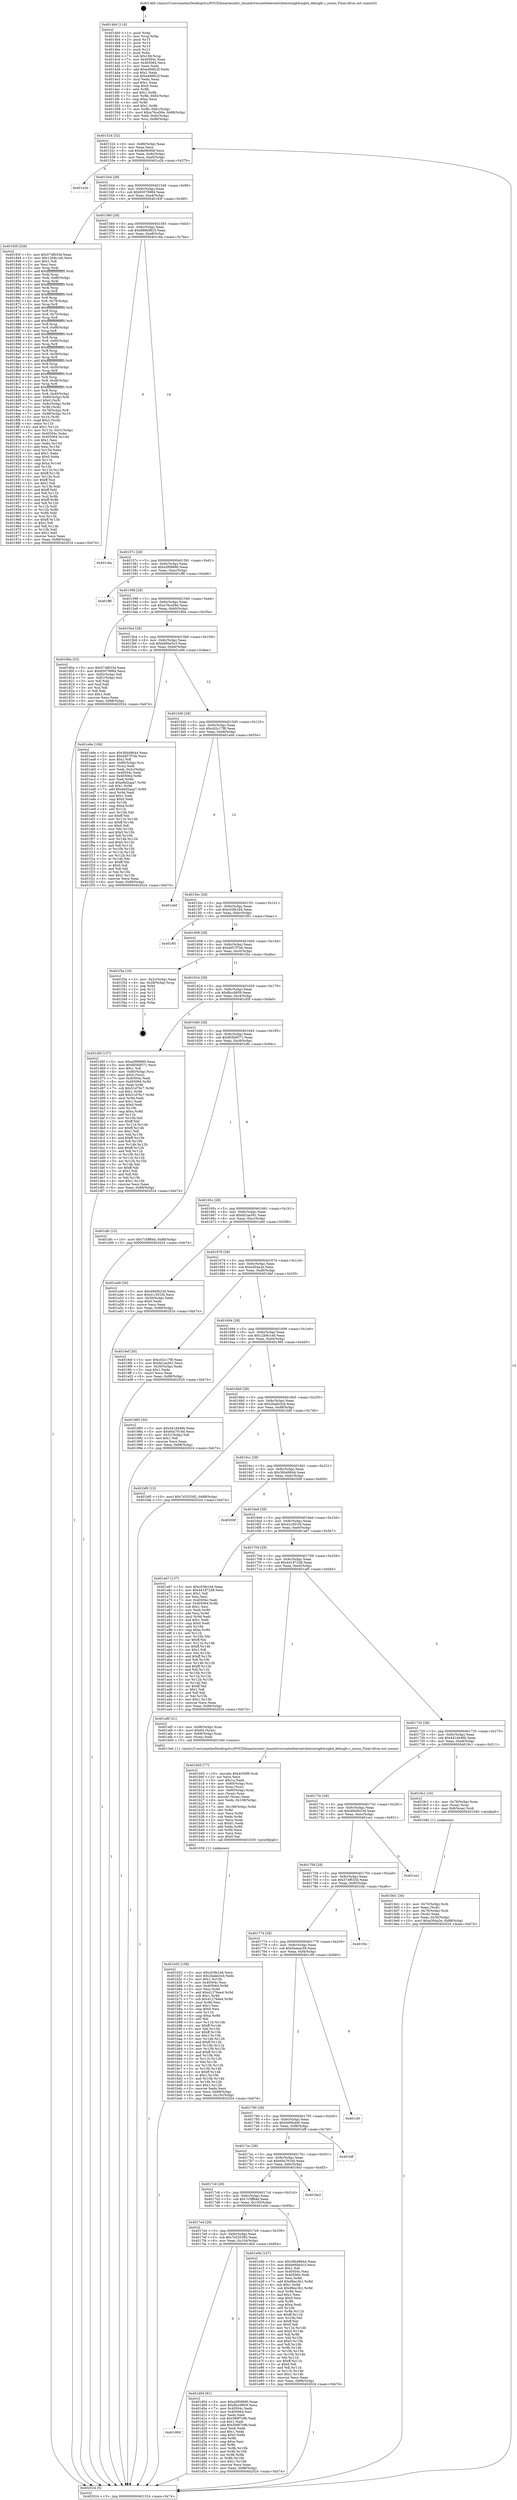 digraph "0x4014b0" {
  label = "0x4014b0 (/mnt/c/Users/mathe/Desktop/tcc/POCII/binaries/extr_linuxdriversnetethernetchelsiocxgb4cxgb4_debugfs.c_yesno_Final-ollvm.out::main(0))"
  labelloc = "t"
  node[shape=record]

  Entry [label="",width=0.3,height=0.3,shape=circle,fillcolor=black,style=filled]
  "0x401524" [label="{
     0x401524 [32]\l
     | [instrs]\l
     &nbsp;&nbsp;0x401524 \<+6\>: mov -0x88(%rbp),%eax\l
     &nbsp;&nbsp;0x40152a \<+2\>: mov %eax,%ecx\l
     &nbsp;&nbsp;0x40152c \<+6\>: sub $0x8e06c84f,%ecx\l
     &nbsp;&nbsp;0x401532 \<+6\>: mov %eax,-0x9c(%rbp)\l
     &nbsp;&nbsp;0x401538 \<+6\>: mov %ecx,-0xa0(%rbp)\l
     &nbsp;&nbsp;0x40153e \<+6\>: je 0000000000401a2b \<main+0x57b\>\l
  }"]
  "0x401a2b" [label="{
     0x401a2b\l
  }", style=dashed]
  "0x401544" [label="{
     0x401544 [28]\l
     | [instrs]\l
     &nbsp;&nbsp;0x401544 \<+5\>: jmp 0000000000401549 \<main+0x99\>\l
     &nbsp;&nbsp;0x401549 \<+6\>: mov -0x9c(%rbp),%eax\l
     &nbsp;&nbsp;0x40154f \<+5\>: sub $0x93079984,%eax\l
     &nbsp;&nbsp;0x401554 \<+6\>: mov %eax,-0xa4(%rbp)\l
     &nbsp;&nbsp;0x40155a \<+6\>: je 000000000040183f \<main+0x38f\>\l
  }"]
  Exit [label="",width=0.3,height=0.3,shape=circle,fillcolor=black,style=filled,peripheries=2]
  "0x40183f" [label="{
     0x40183f [326]\l
     | [instrs]\l
     &nbsp;&nbsp;0x40183f \<+5\>: mov $0x574f633d,%eax\l
     &nbsp;&nbsp;0x401844 \<+5\>: mov $0x12b9c1eb,%ecx\l
     &nbsp;&nbsp;0x401849 \<+2\>: mov $0x1,%dl\l
     &nbsp;&nbsp;0x40184b \<+2\>: xor %esi,%esi\l
     &nbsp;&nbsp;0x40184d \<+3\>: mov %rsp,%rdi\l
     &nbsp;&nbsp;0x401850 \<+4\>: add $0xfffffffffffffff0,%rdi\l
     &nbsp;&nbsp;0x401854 \<+3\>: mov %rdi,%rsp\l
     &nbsp;&nbsp;0x401857 \<+4\>: mov %rdi,-0x80(%rbp)\l
     &nbsp;&nbsp;0x40185b \<+3\>: mov %rsp,%rdi\l
     &nbsp;&nbsp;0x40185e \<+4\>: add $0xfffffffffffffff0,%rdi\l
     &nbsp;&nbsp;0x401862 \<+3\>: mov %rdi,%rsp\l
     &nbsp;&nbsp;0x401865 \<+3\>: mov %rsp,%r8\l
     &nbsp;&nbsp;0x401868 \<+4\>: add $0xfffffffffffffff0,%r8\l
     &nbsp;&nbsp;0x40186c \<+3\>: mov %r8,%rsp\l
     &nbsp;&nbsp;0x40186f \<+4\>: mov %r8,-0x78(%rbp)\l
     &nbsp;&nbsp;0x401873 \<+3\>: mov %rsp,%r8\l
     &nbsp;&nbsp;0x401876 \<+4\>: add $0xfffffffffffffff0,%r8\l
     &nbsp;&nbsp;0x40187a \<+3\>: mov %r8,%rsp\l
     &nbsp;&nbsp;0x40187d \<+4\>: mov %r8,-0x70(%rbp)\l
     &nbsp;&nbsp;0x401881 \<+3\>: mov %rsp,%r8\l
     &nbsp;&nbsp;0x401884 \<+4\>: add $0xfffffffffffffff0,%r8\l
     &nbsp;&nbsp;0x401888 \<+3\>: mov %r8,%rsp\l
     &nbsp;&nbsp;0x40188b \<+4\>: mov %r8,-0x68(%rbp)\l
     &nbsp;&nbsp;0x40188f \<+3\>: mov %rsp,%r8\l
     &nbsp;&nbsp;0x401892 \<+4\>: add $0xfffffffffffffff0,%r8\l
     &nbsp;&nbsp;0x401896 \<+3\>: mov %r8,%rsp\l
     &nbsp;&nbsp;0x401899 \<+4\>: mov %r8,-0x60(%rbp)\l
     &nbsp;&nbsp;0x40189d \<+3\>: mov %rsp,%r8\l
     &nbsp;&nbsp;0x4018a0 \<+4\>: add $0xfffffffffffffff0,%r8\l
     &nbsp;&nbsp;0x4018a4 \<+3\>: mov %r8,%rsp\l
     &nbsp;&nbsp;0x4018a7 \<+4\>: mov %r8,-0x58(%rbp)\l
     &nbsp;&nbsp;0x4018ab \<+3\>: mov %rsp,%r8\l
     &nbsp;&nbsp;0x4018ae \<+4\>: add $0xfffffffffffffff0,%r8\l
     &nbsp;&nbsp;0x4018b2 \<+3\>: mov %r8,%rsp\l
     &nbsp;&nbsp;0x4018b5 \<+4\>: mov %r8,-0x50(%rbp)\l
     &nbsp;&nbsp;0x4018b9 \<+3\>: mov %rsp,%r8\l
     &nbsp;&nbsp;0x4018bc \<+4\>: add $0xfffffffffffffff0,%r8\l
     &nbsp;&nbsp;0x4018c0 \<+3\>: mov %r8,%rsp\l
     &nbsp;&nbsp;0x4018c3 \<+4\>: mov %r8,-0x48(%rbp)\l
     &nbsp;&nbsp;0x4018c7 \<+3\>: mov %rsp,%r8\l
     &nbsp;&nbsp;0x4018ca \<+4\>: add $0xfffffffffffffff0,%r8\l
     &nbsp;&nbsp;0x4018ce \<+3\>: mov %r8,%rsp\l
     &nbsp;&nbsp;0x4018d1 \<+4\>: mov %r8,-0x40(%rbp)\l
     &nbsp;&nbsp;0x4018d5 \<+4\>: mov -0x80(%rbp),%r8\l
     &nbsp;&nbsp;0x4018d9 \<+7\>: movl $0x0,(%r8)\l
     &nbsp;&nbsp;0x4018e0 \<+7\>: mov -0x8c(%rbp),%r9d\l
     &nbsp;&nbsp;0x4018e7 \<+3\>: mov %r9d,(%rdi)\l
     &nbsp;&nbsp;0x4018ea \<+4\>: mov -0x78(%rbp),%r8\l
     &nbsp;&nbsp;0x4018ee \<+7\>: mov -0x98(%rbp),%r10\l
     &nbsp;&nbsp;0x4018f5 \<+3\>: mov %r10,(%r8)\l
     &nbsp;&nbsp;0x4018f8 \<+3\>: cmpl $0x2,(%rdi)\l
     &nbsp;&nbsp;0x4018fb \<+4\>: setne %r11b\l
     &nbsp;&nbsp;0x4018ff \<+4\>: and $0x1,%r11b\l
     &nbsp;&nbsp;0x401903 \<+4\>: mov %r11b,-0x31(%rbp)\l
     &nbsp;&nbsp;0x401907 \<+7\>: mov 0x40504c,%ebx\l
     &nbsp;&nbsp;0x40190e \<+8\>: mov 0x405064,%r14d\l
     &nbsp;&nbsp;0x401916 \<+3\>: sub $0x1,%esi\l
     &nbsp;&nbsp;0x401919 \<+3\>: mov %ebx,%r15d\l
     &nbsp;&nbsp;0x40191c \<+3\>: add %esi,%r15d\l
     &nbsp;&nbsp;0x40191f \<+4\>: imul %r15d,%ebx\l
     &nbsp;&nbsp;0x401923 \<+3\>: and $0x1,%ebx\l
     &nbsp;&nbsp;0x401926 \<+3\>: cmp $0x0,%ebx\l
     &nbsp;&nbsp;0x401929 \<+4\>: sete %r11b\l
     &nbsp;&nbsp;0x40192d \<+4\>: cmp $0xa,%r14d\l
     &nbsp;&nbsp;0x401931 \<+4\>: setl %r12b\l
     &nbsp;&nbsp;0x401935 \<+3\>: mov %r11b,%r13b\l
     &nbsp;&nbsp;0x401938 \<+4\>: xor $0xff,%r13b\l
     &nbsp;&nbsp;0x40193c \<+3\>: mov %r12b,%sil\l
     &nbsp;&nbsp;0x40193f \<+4\>: xor $0xff,%sil\l
     &nbsp;&nbsp;0x401943 \<+3\>: xor $0x1,%dl\l
     &nbsp;&nbsp;0x401946 \<+3\>: mov %r13b,%dil\l
     &nbsp;&nbsp;0x401949 \<+4\>: and $0xff,%dil\l
     &nbsp;&nbsp;0x40194d \<+3\>: and %dl,%r11b\l
     &nbsp;&nbsp;0x401950 \<+3\>: mov %sil,%r8b\l
     &nbsp;&nbsp;0x401953 \<+4\>: and $0xff,%r8b\l
     &nbsp;&nbsp;0x401957 \<+3\>: and %dl,%r12b\l
     &nbsp;&nbsp;0x40195a \<+3\>: or %r11b,%dil\l
     &nbsp;&nbsp;0x40195d \<+3\>: or %r12b,%r8b\l
     &nbsp;&nbsp;0x401960 \<+3\>: xor %r8b,%dil\l
     &nbsp;&nbsp;0x401963 \<+3\>: or %sil,%r13b\l
     &nbsp;&nbsp;0x401966 \<+4\>: xor $0xff,%r13b\l
     &nbsp;&nbsp;0x40196a \<+3\>: or $0x1,%dl\l
     &nbsp;&nbsp;0x40196d \<+3\>: and %dl,%r13b\l
     &nbsp;&nbsp;0x401970 \<+3\>: or %r13b,%dil\l
     &nbsp;&nbsp;0x401973 \<+4\>: test $0x1,%dil\l
     &nbsp;&nbsp;0x401977 \<+3\>: cmovne %ecx,%eax\l
     &nbsp;&nbsp;0x40197a \<+6\>: mov %eax,-0x88(%rbp)\l
     &nbsp;&nbsp;0x401980 \<+5\>: jmp 0000000000402024 \<main+0xb74\>\l
  }"]
  "0x401560" [label="{
     0x401560 [28]\l
     | [instrs]\l
     &nbsp;&nbsp;0x401560 \<+5\>: jmp 0000000000401565 \<main+0xb5\>\l
     &nbsp;&nbsp;0x401565 \<+6\>: mov -0x9c(%rbp),%eax\l
     &nbsp;&nbsp;0x40156b \<+5\>: sub $0x989b9833,%eax\l
     &nbsp;&nbsp;0x401570 \<+6\>: mov %eax,-0xa8(%rbp)\l
     &nbsp;&nbsp;0x401576 \<+6\>: je 0000000000401c6a \<main+0x7ba\>\l
  }"]
  "0x401800" [label="{
     0x401800\l
  }", style=dashed]
  "0x401c6a" [label="{
     0x401c6a\l
  }", style=dashed]
  "0x40157c" [label="{
     0x40157c [28]\l
     | [instrs]\l
     &nbsp;&nbsp;0x40157c \<+5\>: jmp 0000000000401581 \<main+0xd1\>\l
     &nbsp;&nbsp;0x401581 \<+6\>: mov -0x9c(%rbp),%eax\l
     &nbsp;&nbsp;0x401587 \<+5\>: sub $0xa5f08890,%eax\l
     &nbsp;&nbsp;0x40158c \<+6\>: mov %eax,-0xac(%rbp)\l
     &nbsp;&nbsp;0x401592 \<+6\>: je 0000000000401ff6 \<main+0xb46\>\l
  }"]
  "0x401d04" [label="{
     0x401d04 [91]\l
     | [instrs]\l
     &nbsp;&nbsp;0x401d04 \<+5\>: mov $0xa5f08890,%eax\l
     &nbsp;&nbsp;0x401d09 \<+5\>: mov $0xf6cc9859,%ecx\l
     &nbsp;&nbsp;0x401d0e \<+7\>: mov 0x40504c,%edx\l
     &nbsp;&nbsp;0x401d15 \<+7\>: mov 0x405064,%esi\l
     &nbsp;&nbsp;0x401d1c \<+2\>: mov %edx,%edi\l
     &nbsp;&nbsp;0x401d1e \<+6\>: sub $0x589f7c96,%edi\l
     &nbsp;&nbsp;0x401d24 \<+3\>: sub $0x1,%edi\l
     &nbsp;&nbsp;0x401d27 \<+6\>: add $0x589f7c96,%edi\l
     &nbsp;&nbsp;0x401d2d \<+3\>: imul %edi,%edx\l
     &nbsp;&nbsp;0x401d30 \<+3\>: and $0x1,%edx\l
     &nbsp;&nbsp;0x401d33 \<+3\>: cmp $0x0,%edx\l
     &nbsp;&nbsp;0x401d36 \<+4\>: sete %r8b\l
     &nbsp;&nbsp;0x401d3a \<+3\>: cmp $0xa,%esi\l
     &nbsp;&nbsp;0x401d3d \<+4\>: setl %r9b\l
     &nbsp;&nbsp;0x401d41 \<+3\>: mov %r8b,%r10b\l
     &nbsp;&nbsp;0x401d44 \<+3\>: and %r9b,%r10b\l
     &nbsp;&nbsp;0x401d47 \<+3\>: xor %r9b,%r8b\l
     &nbsp;&nbsp;0x401d4a \<+3\>: or %r8b,%r10b\l
     &nbsp;&nbsp;0x401d4d \<+4\>: test $0x1,%r10b\l
     &nbsp;&nbsp;0x401d51 \<+3\>: cmovne %ecx,%eax\l
     &nbsp;&nbsp;0x401d54 \<+6\>: mov %eax,-0x88(%rbp)\l
     &nbsp;&nbsp;0x401d5a \<+5\>: jmp 0000000000402024 \<main+0xb74\>\l
  }"]
  "0x401ff6" [label="{
     0x401ff6\l
  }", style=dashed]
  "0x401598" [label="{
     0x401598 [28]\l
     | [instrs]\l
     &nbsp;&nbsp;0x401598 \<+5\>: jmp 000000000040159d \<main+0xed\>\l
     &nbsp;&nbsp;0x40159d \<+6\>: mov -0x9c(%rbp),%eax\l
     &nbsp;&nbsp;0x4015a3 \<+5\>: sub $0xa76ca56e,%eax\l
     &nbsp;&nbsp;0x4015a8 \<+6\>: mov %eax,-0xb0(%rbp)\l
     &nbsp;&nbsp;0x4015ae \<+6\>: je 000000000040180a \<main+0x35a\>\l
  }"]
  "0x4017e4" [label="{
     0x4017e4 [28]\l
     | [instrs]\l
     &nbsp;&nbsp;0x4017e4 \<+5\>: jmp 00000000004017e9 \<main+0x339\>\l
     &nbsp;&nbsp;0x4017e9 \<+6\>: mov -0x9c(%rbp),%eax\l
     &nbsp;&nbsp;0x4017ef \<+5\>: sub $0x7d335392,%eax\l
     &nbsp;&nbsp;0x4017f4 \<+6\>: mov %eax,-0x104(%rbp)\l
     &nbsp;&nbsp;0x4017fa \<+6\>: je 0000000000401d04 \<main+0x854\>\l
  }"]
  "0x40180a" [label="{
     0x40180a [53]\l
     | [instrs]\l
     &nbsp;&nbsp;0x40180a \<+5\>: mov $0x574f633d,%eax\l
     &nbsp;&nbsp;0x40180f \<+5\>: mov $0x93079984,%ecx\l
     &nbsp;&nbsp;0x401814 \<+6\>: mov -0x82(%rbp),%dl\l
     &nbsp;&nbsp;0x40181a \<+7\>: mov -0x81(%rbp),%sil\l
     &nbsp;&nbsp;0x401821 \<+3\>: mov %dl,%dil\l
     &nbsp;&nbsp;0x401824 \<+3\>: and %sil,%dil\l
     &nbsp;&nbsp;0x401827 \<+3\>: xor %sil,%dl\l
     &nbsp;&nbsp;0x40182a \<+3\>: or %dl,%dil\l
     &nbsp;&nbsp;0x40182d \<+4\>: test $0x1,%dil\l
     &nbsp;&nbsp;0x401831 \<+3\>: cmovne %ecx,%eax\l
     &nbsp;&nbsp;0x401834 \<+6\>: mov %eax,-0x88(%rbp)\l
     &nbsp;&nbsp;0x40183a \<+5\>: jmp 0000000000402024 \<main+0xb74\>\l
  }"]
  "0x4015b4" [label="{
     0x4015b4 [28]\l
     | [instrs]\l
     &nbsp;&nbsp;0x4015b4 \<+5\>: jmp 00000000004015b9 \<main+0x109\>\l
     &nbsp;&nbsp;0x4015b9 \<+6\>: mov -0x9c(%rbp),%eax\l
     &nbsp;&nbsp;0x4015bf \<+5\>: sub $0xb66be5c3,%eax\l
     &nbsp;&nbsp;0x4015c4 \<+6\>: mov %eax,-0xb4(%rbp)\l
     &nbsp;&nbsp;0x4015ca \<+6\>: je 0000000000401e9e \<main+0x9ee\>\l
  }"]
  "0x402024" [label="{
     0x402024 [5]\l
     | [instrs]\l
     &nbsp;&nbsp;0x402024 \<+5\>: jmp 0000000000401524 \<main+0x74\>\l
  }"]
  "0x4014b0" [label="{
     0x4014b0 [116]\l
     | [instrs]\l
     &nbsp;&nbsp;0x4014b0 \<+1\>: push %rbp\l
     &nbsp;&nbsp;0x4014b1 \<+3\>: mov %rsp,%rbp\l
     &nbsp;&nbsp;0x4014b4 \<+2\>: push %r15\l
     &nbsp;&nbsp;0x4014b6 \<+2\>: push %r14\l
     &nbsp;&nbsp;0x4014b8 \<+2\>: push %r13\l
     &nbsp;&nbsp;0x4014ba \<+2\>: push %r12\l
     &nbsp;&nbsp;0x4014bc \<+1\>: push %rbx\l
     &nbsp;&nbsp;0x4014bd \<+7\>: sub $0x108,%rsp\l
     &nbsp;&nbsp;0x4014c4 \<+7\>: mov 0x40504c,%eax\l
     &nbsp;&nbsp;0x4014cb \<+7\>: mov 0x405064,%ecx\l
     &nbsp;&nbsp;0x4014d2 \<+2\>: mov %eax,%edx\l
     &nbsp;&nbsp;0x4014d4 \<+6\>: add $0xe486fc2f,%edx\l
     &nbsp;&nbsp;0x4014da \<+3\>: sub $0x1,%edx\l
     &nbsp;&nbsp;0x4014dd \<+6\>: sub $0xe486fc2f,%edx\l
     &nbsp;&nbsp;0x4014e3 \<+3\>: imul %edx,%eax\l
     &nbsp;&nbsp;0x4014e6 \<+3\>: and $0x1,%eax\l
     &nbsp;&nbsp;0x4014e9 \<+3\>: cmp $0x0,%eax\l
     &nbsp;&nbsp;0x4014ec \<+4\>: sete %r8b\l
     &nbsp;&nbsp;0x4014f0 \<+4\>: and $0x1,%r8b\l
     &nbsp;&nbsp;0x4014f4 \<+7\>: mov %r8b,-0x82(%rbp)\l
     &nbsp;&nbsp;0x4014fb \<+3\>: cmp $0xa,%ecx\l
     &nbsp;&nbsp;0x4014fe \<+4\>: setl %r8b\l
     &nbsp;&nbsp;0x401502 \<+4\>: and $0x1,%r8b\l
     &nbsp;&nbsp;0x401506 \<+7\>: mov %r8b,-0x81(%rbp)\l
     &nbsp;&nbsp;0x40150d \<+10\>: movl $0xa76ca56e,-0x88(%rbp)\l
     &nbsp;&nbsp;0x401517 \<+6\>: mov %edi,-0x8c(%rbp)\l
     &nbsp;&nbsp;0x40151d \<+7\>: mov %rsi,-0x98(%rbp)\l
  }"]
  "0x401e0b" [label="{
     0x401e0b [147]\l
     | [instrs]\l
     &nbsp;&nbsp;0x401e0b \<+5\>: mov $0x36b48644,%eax\l
     &nbsp;&nbsp;0x401e10 \<+5\>: mov $0xb66be5c3,%ecx\l
     &nbsp;&nbsp;0x401e15 \<+2\>: mov $0x1,%dl\l
     &nbsp;&nbsp;0x401e17 \<+7\>: mov 0x40504c,%esi\l
     &nbsp;&nbsp;0x401e1e \<+7\>: mov 0x405064,%edi\l
     &nbsp;&nbsp;0x401e25 \<+3\>: mov %esi,%r8d\l
     &nbsp;&nbsp;0x401e28 \<+7\>: add $0x96ec3b1,%r8d\l
     &nbsp;&nbsp;0x401e2f \<+4\>: sub $0x1,%r8d\l
     &nbsp;&nbsp;0x401e33 \<+7\>: sub $0x96ec3b1,%r8d\l
     &nbsp;&nbsp;0x401e3a \<+4\>: imul %r8d,%esi\l
     &nbsp;&nbsp;0x401e3e \<+3\>: and $0x1,%esi\l
     &nbsp;&nbsp;0x401e41 \<+3\>: cmp $0x0,%esi\l
     &nbsp;&nbsp;0x401e44 \<+4\>: sete %r9b\l
     &nbsp;&nbsp;0x401e48 \<+3\>: cmp $0xa,%edi\l
     &nbsp;&nbsp;0x401e4b \<+4\>: setl %r10b\l
     &nbsp;&nbsp;0x401e4f \<+3\>: mov %r9b,%r11b\l
     &nbsp;&nbsp;0x401e52 \<+4\>: xor $0xff,%r11b\l
     &nbsp;&nbsp;0x401e56 \<+3\>: mov %r10b,%bl\l
     &nbsp;&nbsp;0x401e59 \<+3\>: xor $0xff,%bl\l
     &nbsp;&nbsp;0x401e5c \<+3\>: xor $0x0,%dl\l
     &nbsp;&nbsp;0x401e5f \<+3\>: mov %r11b,%r14b\l
     &nbsp;&nbsp;0x401e62 \<+4\>: and $0x0,%r14b\l
     &nbsp;&nbsp;0x401e66 \<+3\>: and %dl,%r9b\l
     &nbsp;&nbsp;0x401e69 \<+3\>: mov %bl,%r15b\l
     &nbsp;&nbsp;0x401e6c \<+4\>: and $0x0,%r15b\l
     &nbsp;&nbsp;0x401e70 \<+3\>: and %dl,%r10b\l
     &nbsp;&nbsp;0x401e73 \<+3\>: or %r9b,%r14b\l
     &nbsp;&nbsp;0x401e76 \<+3\>: or %r10b,%r15b\l
     &nbsp;&nbsp;0x401e79 \<+3\>: xor %r15b,%r14b\l
     &nbsp;&nbsp;0x401e7c \<+3\>: or %bl,%r11b\l
     &nbsp;&nbsp;0x401e7f \<+4\>: xor $0xff,%r11b\l
     &nbsp;&nbsp;0x401e83 \<+3\>: or $0x0,%dl\l
     &nbsp;&nbsp;0x401e86 \<+3\>: and %dl,%r11b\l
     &nbsp;&nbsp;0x401e89 \<+3\>: or %r11b,%r14b\l
     &nbsp;&nbsp;0x401e8c \<+4\>: test $0x1,%r14b\l
     &nbsp;&nbsp;0x401e90 \<+3\>: cmovne %ecx,%eax\l
     &nbsp;&nbsp;0x401e93 \<+6\>: mov %eax,-0x88(%rbp)\l
     &nbsp;&nbsp;0x401e99 \<+5\>: jmp 0000000000402024 \<main+0xb74\>\l
  }"]
  "0x4017c8" [label="{
     0x4017c8 [28]\l
     | [instrs]\l
     &nbsp;&nbsp;0x4017c8 \<+5\>: jmp 00000000004017cd \<main+0x31d\>\l
     &nbsp;&nbsp;0x4017cd \<+6\>: mov -0x9c(%rbp),%eax\l
     &nbsp;&nbsp;0x4017d3 \<+5\>: sub $0x7c5ff84d,%eax\l
     &nbsp;&nbsp;0x4017d8 \<+6\>: mov %eax,-0x100(%rbp)\l
     &nbsp;&nbsp;0x4017de \<+6\>: je 0000000000401e0b \<main+0x95b\>\l
  }"]
  "0x401e9e" [label="{
     0x401e9e [156]\l
     | [instrs]\l
     &nbsp;&nbsp;0x401e9e \<+5\>: mov $0x36b48644,%eax\l
     &nbsp;&nbsp;0x401ea3 \<+5\>: mov $0xdd57f7eb,%ecx\l
     &nbsp;&nbsp;0x401ea8 \<+2\>: mov $0x1,%dl\l
     &nbsp;&nbsp;0x401eaa \<+4\>: mov -0x80(%rbp),%rsi\l
     &nbsp;&nbsp;0x401eae \<+2\>: mov (%rsi),%edi\l
     &nbsp;&nbsp;0x401eb0 \<+3\>: mov %edi,-0x2c(%rbp)\l
     &nbsp;&nbsp;0x401eb3 \<+7\>: mov 0x40504c,%edi\l
     &nbsp;&nbsp;0x401eba \<+8\>: mov 0x405064,%r8d\l
     &nbsp;&nbsp;0x401ec2 \<+3\>: mov %edi,%r9d\l
     &nbsp;&nbsp;0x401ec5 \<+7\>: sub $0xe6d2aaa7,%r9d\l
     &nbsp;&nbsp;0x401ecc \<+4\>: sub $0x1,%r9d\l
     &nbsp;&nbsp;0x401ed0 \<+7\>: add $0xe6d2aaa7,%r9d\l
     &nbsp;&nbsp;0x401ed7 \<+4\>: imul %r9d,%edi\l
     &nbsp;&nbsp;0x401edb \<+3\>: and $0x1,%edi\l
     &nbsp;&nbsp;0x401ede \<+3\>: cmp $0x0,%edi\l
     &nbsp;&nbsp;0x401ee1 \<+4\>: sete %r10b\l
     &nbsp;&nbsp;0x401ee5 \<+4\>: cmp $0xa,%r8d\l
     &nbsp;&nbsp;0x401ee9 \<+4\>: setl %r11b\l
     &nbsp;&nbsp;0x401eed \<+3\>: mov %r10b,%bl\l
     &nbsp;&nbsp;0x401ef0 \<+3\>: xor $0xff,%bl\l
     &nbsp;&nbsp;0x401ef3 \<+3\>: mov %r11b,%r14b\l
     &nbsp;&nbsp;0x401ef6 \<+4\>: xor $0xff,%r14b\l
     &nbsp;&nbsp;0x401efa \<+3\>: xor $0x0,%dl\l
     &nbsp;&nbsp;0x401efd \<+3\>: mov %bl,%r15b\l
     &nbsp;&nbsp;0x401f00 \<+4\>: and $0x0,%r15b\l
     &nbsp;&nbsp;0x401f04 \<+3\>: and %dl,%r10b\l
     &nbsp;&nbsp;0x401f07 \<+3\>: mov %r14b,%r12b\l
     &nbsp;&nbsp;0x401f0a \<+4\>: and $0x0,%r12b\l
     &nbsp;&nbsp;0x401f0e \<+3\>: and %dl,%r11b\l
     &nbsp;&nbsp;0x401f11 \<+3\>: or %r10b,%r15b\l
     &nbsp;&nbsp;0x401f14 \<+3\>: or %r11b,%r12b\l
     &nbsp;&nbsp;0x401f17 \<+3\>: xor %r12b,%r15b\l
     &nbsp;&nbsp;0x401f1a \<+3\>: or %r14b,%bl\l
     &nbsp;&nbsp;0x401f1d \<+3\>: xor $0xff,%bl\l
     &nbsp;&nbsp;0x401f20 \<+3\>: or $0x0,%dl\l
     &nbsp;&nbsp;0x401f23 \<+2\>: and %dl,%bl\l
     &nbsp;&nbsp;0x401f25 \<+3\>: or %bl,%r15b\l
     &nbsp;&nbsp;0x401f28 \<+4\>: test $0x1,%r15b\l
     &nbsp;&nbsp;0x401f2c \<+3\>: cmovne %ecx,%eax\l
     &nbsp;&nbsp;0x401f2f \<+6\>: mov %eax,-0x88(%rbp)\l
     &nbsp;&nbsp;0x401f35 \<+5\>: jmp 0000000000402024 \<main+0xb74\>\l
  }"]
  "0x4015d0" [label="{
     0x4015d0 [28]\l
     | [instrs]\l
     &nbsp;&nbsp;0x4015d0 \<+5\>: jmp 00000000004015d5 \<main+0x125\>\l
     &nbsp;&nbsp;0x4015d5 \<+6\>: mov -0x9c(%rbp),%eax\l
     &nbsp;&nbsp;0x4015db \<+5\>: sub $0xc02c17f8,%eax\l
     &nbsp;&nbsp;0x4015e0 \<+6\>: mov %eax,-0xb8(%rbp)\l
     &nbsp;&nbsp;0x4015e6 \<+6\>: je 0000000000401a0d \<main+0x55d\>\l
  }"]
  "0x4019a3" [label="{
     0x4019a3\l
  }", style=dashed]
  "0x401a0d" [label="{
     0x401a0d\l
  }", style=dashed]
  "0x4015ec" [label="{
     0x4015ec [28]\l
     | [instrs]\l
     &nbsp;&nbsp;0x4015ec \<+5\>: jmp 00000000004015f1 \<main+0x141\>\l
     &nbsp;&nbsp;0x4015f1 \<+6\>: mov -0x9c(%rbp),%eax\l
     &nbsp;&nbsp;0x4015f7 \<+5\>: sub $0xc03fe1d4,%eax\l
     &nbsp;&nbsp;0x4015fc \<+6\>: mov %eax,-0xbc(%rbp)\l
     &nbsp;&nbsp;0x401602 \<+6\>: je 0000000000401f91 \<main+0xae1\>\l
  }"]
  "0x4017ac" [label="{
     0x4017ac [28]\l
     | [instrs]\l
     &nbsp;&nbsp;0x4017ac \<+5\>: jmp 00000000004017b1 \<main+0x301\>\l
     &nbsp;&nbsp;0x4017b1 \<+6\>: mov -0x9c(%rbp),%eax\l
     &nbsp;&nbsp;0x4017b7 \<+5\>: sub $0x60a7916d,%eax\l
     &nbsp;&nbsp;0x4017bc \<+6\>: mov %eax,-0xfc(%rbp)\l
     &nbsp;&nbsp;0x4017c2 \<+6\>: je 00000000004019a3 \<main+0x4f3\>\l
  }"]
  "0x401f91" [label="{
     0x401f91\l
  }", style=dashed]
  "0x401608" [label="{
     0x401608 [28]\l
     | [instrs]\l
     &nbsp;&nbsp;0x401608 \<+5\>: jmp 000000000040160d \<main+0x15d\>\l
     &nbsp;&nbsp;0x40160d \<+6\>: mov -0x9c(%rbp),%eax\l
     &nbsp;&nbsp;0x401613 \<+5\>: sub $0xdd57f7eb,%eax\l
     &nbsp;&nbsp;0x401618 \<+6\>: mov %eax,-0xc0(%rbp)\l
     &nbsp;&nbsp;0x40161e \<+6\>: je 0000000000401f3a \<main+0xa8a\>\l
  }"]
  "0x401bff" [label="{
     0x401bff\l
  }", style=dashed]
  "0x401f3a" [label="{
     0x401f3a [18]\l
     | [instrs]\l
     &nbsp;&nbsp;0x401f3a \<+3\>: mov -0x2c(%rbp),%eax\l
     &nbsp;&nbsp;0x401f3d \<+4\>: lea -0x28(%rbp),%rsp\l
     &nbsp;&nbsp;0x401f41 \<+1\>: pop %rbx\l
     &nbsp;&nbsp;0x401f42 \<+2\>: pop %r12\l
     &nbsp;&nbsp;0x401f44 \<+2\>: pop %r13\l
     &nbsp;&nbsp;0x401f46 \<+2\>: pop %r14\l
     &nbsp;&nbsp;0x401f48 \<+2\>: pop %r15\l
     &nbsp;&nbsp;0x401f4a \<+1\>: pop %rbp\l
     &nbsp;&nbsp;0x401f4b \<+1\>: ret\l
  }"]
  "0x401624" [label="{
     0x401624 [28]\l
     | [instrs]\l
     &nbsp;&nbsp;0x401624 \<+5\>: jmp 0000000000401629 \<main+0x179\>\l
     &nbsp;&nbsp;0x401629 \<+6\>: mov -0x9c(%rbp),%eax\l
     &nbsp;&nbsp;0x40162f \<+5\>: sub $0xf6cc9859,%eax\l
     &nbsp;&nbsp;0x401634 \<+6\>: mov %eax,-0xc4(%rbp)\l
     &nbsp;&nbsp;0x40163a \<+6\>: je 0000000000401d5f \<main+0x8af\>\l
  }"]
  "0x401790" [label="{
     0x401790 [28]\l
     | [instrs]\l
     &nbsp;&nbsp;0x401790 \<+5\>: jmp 0000000000401795 \<main+0x2e5\>\l
     &nbsp;&nbsp;0x401795 \<+6\>: mov -0x9c(%rbp),%eax\l
     &nbsp;&nbsp;0x40179b \<+5\>: sub $0x5ef0b4d0,%eax\l
     &nbsp;&nbsp;0x4017a0 \<+6\>: mov %eax,-0xf8(%rbp)\l
     &nbsp;&nbsp;0x4017a6 \<+6\>: je 0000000000401bff \<main+0x74f\>\l
  }"]
  "0x401d5f" [label="{
     0x401d5f [157]\l
     | [instrs]\l
     &nbsp;&nbsp;0x401d5f \<+5\>: mov $0xa5f08890,%eax\l
     &nbsp;&nbsp;0x401d64 \<+5\>: mov $0xfb5b9571,%ecx\l
     &nbsp;&nbsp;0x401d69 \<+2\>: mov $0x1,%dl\l
     &nbsp;&nbsp;0x401d6b \<+4\>: mov -0x80(%rbp),%rsi\l
     &nbsp;&nbsp;0x401d6f \<+6\>: movl $0x0,(%rsi)\l
     &nbsp;&nbsp;0x401d75 \<+7\>: mov 0x40504c,%edi\l
     &nbsp;&nbsp;0x401d7c \<+8\>: mov 0x405064,%r8d\l
     &nbsp;&nbsp;0x401d84 \<+3\>: mov %edi,%r9d\l
     &nbsp;&nbsp;0x401d87 \<+7\>: sub $0x51d76c7,%r9d\l
     &nbsp;&nbsp;0x401d8e \<+4\>: sub $0x1,%r9d\l
     &nbsp;&nbsp;0x401d92 \<+7\>: add $0x51d76c7,%r9d\l
     &nbsp;&nbsp;0x401d99 \<+4\>: imul %r9d,%edi\l
     &nbsp;&nbsp;0x401d9d \<+3\>: and $0x1,%edi\l
     &nbsp;&nbsp;0x401da0 \<+3\>: cmp $0x0,%edi\l
     &nbsp;&nbsp;0x401da3 \<+4\>: sete %r10b\l
     &nbsp;&nbsp;0x401da7 \<+4\>: cmp $0xa,%r8d\l
     &nbsp;&nbsp;0x401dab \<+4\>: setl %r11b\l
     &nbsp;&nbsp;0x401daf \<+3\>: mov %r10b,%bl\l
     &nbsp;&nbsp;0x401db2 \<+3\>: xor $0xff,%bl\l
     &nbsp;&nbsp;0x401db5 \<+3\>: mov %r11b,%r14b\l
     &nbsp;&nbsp;0x401db8 \<+4\>: xor $0xff,%r14b\l
     &nbsp;&nbsp;0x401dbc \<+3\>: xor $0x1,%dl\l
     &nbsp;&nbsp;0x401dbf \<+3\>: mov %bl,%r15b\l
     &nbsp;&nbsp;0x401dc2 \<+4\>: and $0xff,%r15b\l
     &nbsp;&nbsp;0x401dc6 \<+3\>: and %dl,%r10b\l
     &nbsp;&nbsp;0x401dc9 \<+3\>: mov %r14b,%r12b\l
     &nbsp;&nbsp;0x401dcc \<+4\>: and $0xff,%r12b\l
     &nbsp;&nbsp;0x401dd0 \<+3\>: and %dl,%r11b\l
     &nbsp;&nbsp;0x401dd3 \<+3\>: or %r10b,%r15b\l
     &nbsp;&nbsp;0x401dd6 \<+3\>: or %r11b,%r12b\l
     &nbsp;&nbsp;0x401dd9 \<+3\>: xor %r12b,%r15b\l
     &nbsp;&nbsp;0x401ddc \<+3\>: or %r14b,%bl\l
     &nbsp;&nbsp;0x401ddf \<+3\>: xor $0xff,%bl\l
     &nbsp;&nbsp;0x401de2 \<+3\>: or $0x1,%dl\l
     &nbsp;&nbsp;0x401de5 \<+2\>: and %dl,%bl\l
     &nbsp;&nbsp;0x401de7 \<+3\>: or %bl,%r15b\l
     &nbsp;&nbsp;0x401dea \<+4\>: test $0x1,%r15b\l
     &nbsp;&nbsp;0x401dee \<+3\>: cmovne %ecx,%eax\l
     &nbsp;&nbsp;0x401df1 \<+6\>: mov %eax,-0x88(%rbp)\l
     &nbsp;&nbsp;0x401df7 \<+5\>: jmp 0000000000402024 \<main+0xb74\>\l
  }"]
  "0x401640" [label="{
     0x401640 [28]\l
     | [instrs]\l
     &nbsp;&nbsp;0x401640 \<+5\>: jmp 0000000000401645 \<main+0x195\>\l
     &nbsp;&nbsp;0x401645 \<+6\>: mov -0x9c(%rbp),%eax\l
     &nbsp;&nbsp;0x40164b \<+5\>: sub $0xfb5b9571,%eax\l
     &nbsp;&nbsp;0x401650 \<+6\>: mov %eax,-0xc8(%rbp)\l
     &nbsp;&nbsp;0x401656 \<+6\>: je 0000000000401dfc \<main+0x94c\>\l
  }"]
  "0x401cf0" [label="{
     0x401cf0\l
  }", style=dashed]
  "0x401dfc" [label="{
     0x401dfc [15]\l
     | [instrs]\l
     &nbsp;&nbsp;0x401dfc \<+10\>: movl $0x7c5ff84d,-0x88(%rbp)\l
     &nbsp;&nbsp;0x401e06 \<+5\>: jmp 0000000000402024 \<main+0xb74\>\l
  }"]
  "0x40165c" [label="{
     0x40165c [28]\l
     | [instrs]\l
     &nbsp;&nbsp;0x40165c \<+5\>: jmp 0000000000401661 \<main+0x1b1\>\l
     &nbsp;&nbsp;0x401661 \<+6\>: mov -0x9c(%rbp),%eax\l
     &nbsp;&nbsp;0x401667 \<+5\>: sub $0xfd1aa561,%eax\l
     &nbsp;&nbsp;0x40166c \<+6\>: mov %eax,-0xcc(%rbp)\l
     &nbsp;&nbsp;0x401672 \<+6\>: je 0000000000401a49 \<main+0x599\>\l
  }"]
  "0x401774" [label="{
     0x401774 [28]\l
     | [instrs]\l
     &nbsp;&nbsp;0x401774 \<+5\>: jmp 0000000000401779 \<main+0x2c9\>\l
     &nbsp;&nbsp;0x401779 \<+6\>: mov -0x9c(%rbp),%eax\l
     &nbsp;&nbsp;0x40177f \<+5\>: sub $0x5eeeac59,%eax\l
     &nbsp;&nbsp;0x401784 \<+6\>: mov %eax,-0xf4(%rbp)\l
     &nbsp;&nbsp;0x40178a \<+6\>: je 0000000000401cf0 \<main+0x840\>\l
  }"]
  "0x401a49" [label="{
     0x401a49 [30]\l
     | [instrs]\l
     &nbsp;&nbsp;0x401a49 \<+5\>: mov $0x4840b23d,%eax\l
     &nbsp;&nbsp;0x401a4e \<+5\>: mov $0x41c501f4,%ecx\l
     &nbsp;&nbsp;0x401a53 \<+3\>: mov -0x30(%rbp),%edx\l
     &nbsp;&nbsp;0x401a56 \<+3\>: cmp $0x0,%edx\l
     &nbsp;&nbsp;0x401a59 \<+3\>: cmove %ecx,%eax\l
     &nbsp;&nbsp;0x401a5c \<+6\>: mov %eax,-0x88(%rbp)\l
     &nbsp;&nbsp;0x401a62 \<+5\>: jmp 0000000000402024 \<main+0xb74\>\l
  }"]
  "0x401678" [label="{
     0x401678 [28]\l
     | [instrs]\l
     &nbsp;&nbsp;0x401678 \<+5\>: jmp 000000000040167d \<main+0x1cd\>\l
     &nbsp;&nbsp;0x40167d \<+6\>: mov -0x9c(%rbp),%eax\l
     &nbsp;&nbsp;0x401683 \<+5\>: sub $0xa304a2e,%eax\l
     &nbsp;&nbsp;0x401688 \<+6\>: mov %eax,-0xd0(%rbp)\l
     &nbsp;&nbsp;0x40168e \<+6\>: je 00000000004019ef \<main+0x53f\>\l
  }"]
  "0x401f4c" [label="{
     0x401f4c\l
  }", style=dashed]
  "0x4019ef" [label="{
     0x4019ef [30]\l
     | [instrs]\l
     &nbsp;&nbsp;0x4019ef \<+5\>: mov $0xc02c17f8,%eax\l
     &nbsp;&nbsp;0x4019f4 \<+5\>: mov $0xfd1aa561,%ecx\l
     &nbsp;&nbsp;0x4019f9 \<+3\>: mov -0x30(%rbp),%edx\l
     &nbsp;&nbsp;0x4019fc \<+3\>: cmp $0x1,%edx\l
     &nbsp;&nbsp;0x4019ff \<+3\>: cmovl %ecx,%eax\l
     &nbsp;&nbsp;0x401a02 \<+6\>: mov %eax,-0x88(%rbp)\l
     &nbsp;&nbsp;0x401a08 \<+5\>: jmp 0000000000402024 \<main+0xb74\>\l
  }"]
  "0x401694" [label="{
     0x401694 [28]\l
     | [instrs]\l
     &nbsp;&nbsp;0x401694 \<+5\>: jmp 0000000000401699 \<main+0x1e9\>\l
     &nbsp;&nbsp;0x401699 \<+6\>: mov -0x9c(%rbp),%eax\l
     &nbsp;&nbsp;0x40169f \<+5\>: sub $0x12b9c1eb,%eax\l
     &nbsp;&nbsp;0x4016a4 \<+6\>: mov %eax,-0xd4(%rbp)\l
     &nbsp;&nbsp;0x4016aa \<+6\>: je 0000000000401985 \<main+0x4d5\>\l
  }"]
  "0x401758" [label="{
     0x401758 [28]\l
     | [instrs]\l
     &nbsp;&nbsp;0x401758 \<+5\>: jmp 000000000040175d \<main+0x2ad\>\l
     &nbsp;&nbsp;0x40175d \<+6\>: mov -0x9c(%rbp),%eax\l
     &nbsp;&nbsp;0x401763 \<+5\>: sub $0x574f633d,%eax\l
     &nbsp;&nbsp;0x401768 \<+6\>: mov %eax,-0xf0(%rbp)\l
     &nbsp;&nbsp;0x40176e \<+6\>: je 0000000000401f4c \<main+0xa9c\>\l
  }"]
  "0x401985" [label="{
     0x401985 [30]\l
     | [instrs]\l
     &nbsp;&nbsp;0x401985 \<+5\>: mov $0x441d446b,%eax\l
     &nbsp;&nbsp;0x40198a \<+5\>: mov $0x60a7916d,%ecx\l
     &nbsp;&nbsp;0x40198f \<+3\>: mov -0x31(%rbp),%dl\l
     &nbsp;&nbsp;0x401992 \<+3\>: test $0x1,%dl\l
     &nbsp;&nbsp;0x401995 \<+3\>: cmovne %ecx,%eax\l
     &nbsp;&nbsp;0x401998 \<+6\>: mov %eax,-0x88(%rbp)\l
     &nbsp;&nbsp;0x40199e \<+5\>: jmp 0000000000402024 \<main+0xb74\>\l
  }"]
  "0x4016b0" [label="{
     0x4016b0 [28]\l
     | [instrs]\l
     &nbsp;&nbsp;0x4016b0 \<+5\>: jmp 00000000004016b5 \<main+0x205\>\l
     &nbsp;&nbsp;0x4016b5 \<+6\>: mov -0x9c(%rbp),%eax\l
     &nbsp;&nbsp;0x4016bb \<+5\>: sub $0x2babb3cd,%eax\l
     &nbsp;&nbsp;0x4016c0 \<+6\>: mov %eax,-0xd8(%rbp)\l
     &nbsp;&nbsp;0x4016c6 \<+6\>: je 0000000000401bf0 \<main+0x740\>\l
  }"]
  "0x401ce1" [label="{
     0x401ce1\l
  }", style=dashed]
  "0x401bf0" [label="{
     0x401bf0 [15]\l
     | [instrs]\l
     &nbsp;&nbsp;0x401bf0 \<+10\>: movl $0x7d335392,-0x88(%rbp)\l
     &nbsp;&nbsp;0x401bfa \<+5\>: jmp 0000000000402024 \<main+0xb74\>\l
  }"]
  "0x4016cc" [label="{
     0x4016cc [28]\l
     | [instrs]\l
     &nbsp;&nbsp;0x4016cc \<+5\>: jmp 00000000004016d1 \<main+0x221\>\l
     &nbsp;&nbsp;0x4016d1 \<+6\>: mov -0x9c(%rbp),%eax\l
     &nbsp;&nbsp;0x4016d7 \<+5\>: sub $0x36b48644,%eax\l
     &nbsp;&nbsp;0x4016dc \<+6\>: mov %eax,-0xdc(%rbp)\l
     &nbsp;&nbsp;0x4016e2 \<+6\>: je 000000000040200f \<main+0xb5f\>\l
  }"]
  "0x401b52" [label="{
     0x401b52 [158]\l
     | [instrs]\l
     &nbsp;&nbsp;0x401b52 \<+5\>: mov $0xc03fe1d4,%ecx\l
     &nbsp;&nbsp;0x401b57 \<+5\>: mov $0x2babb3cd,%edx\l
     &nbsp;&nbsp;0x401b5c \<+3\>: mov $0x1,%r10b\l
     &nbsp;&nbsp;0x401b5f \<+7\>: mov 0x40504c,%esi\l
     &nbsp;&nbsp;0x401b66 \<+8\>: mov 0x405064,%r8d\l
     &nbsp;&nbsp;0x401b6e \<+3\>: mov %esi,%r9d\l
     &nbsp;&nbsp;0x401b71 \<+7\>: add $0x41276ee4,%r9d\l
     &nbsp;&nbsp;0x401b78 \<+4\>: sub $0x1,%r9d\l
     &nbsp;&nbsp;0x401b7c \<+7\>: sub $0x41276ee4,%r9d\l
     &nbsp;&nbsp;0x401b83 \<+4\>: imul %r9d,%esi\l
     &nbsp;&nbsp;0x401b87 \<+3\>: and $0x1,%esi\l
     &nbsp;&nbsp;0x401b8a \<+3\>: cmp $0x0,%esi\l
     &nbsp;&nbsp;0x401b8d \<+4\>: sete %r11b\l
     &nbsp;&nbsp;0x401b91 \<+4\>: cmp $0xa,%r8d\l
     &nbsp;&nbsp;0x401b95 \<+3\>: setl %bl\l
     &nbsp;&nbsp;0x401b98 \<+3\>: mov %r11b,%r14b\l
     &nbsp;&nbsp;0x401b9b \<+4\>: xor $0xff,%r14b\l
     &nbsp;&nbsp;0x401b9f \<+3\>: mov %bl,%r15b\l
     &nbsp;&nbsp;0x401ba2 \<+4\>: xor $0xff,%r15b\l
     &nbsp;&nbsp;0x401ba6 \<+4\>: xor $0x1,%r10b\l
     &nbsp;&nbsp;0x401baa \<+3\>: mov %r14b,%r12b\l
     &nbsp;&nbsp;0x401bad \<+4\>: and $0xff,%r12b\l
     &nbsp;&nbsp;0x401bb1 \<+3\>: and %r10b,%r11b\l
     &nbsp;&nbsp;0x401bb4 \<+3\>: mov %r15b,%r13b\l
     &nbsp;&nbsp;0x401bb7 \<+4\>: and $0xff,%r13b\l
     &nbsp;&nbsp;0x401bbb \<+3\>: and %r10b,%bl\l
     &nbsp;&nbsp;0x401bbe \<+3\>: or %r11b,%r12b\l
     &nbsp;&nbsp;0x401bc1 \<+3\>: or %bl,%r13b\l
     &nbsp;&nbsp;0x401bc4 \<+3\>: xor %r13b,%r12b\l
     &nbsp;&nbsp;0x401bc7 \<+3\>: or %r15b,%r14b\l
     &nbsp;&nbsp;0x401bca \<+4\>: xor $0xff,%r14b\l
     &nbsp;&nbsp;0x401bce \<+4\>: or $0x1,%r10b\l
     &nbsp;&nbsp;0x401bd2 \<+3\>: and %r10b,%r14b\l
     &nbsp;&nbsp;0x401bd5 \<+3\>: or %r14b,%r12b\l
     &nbsp;&nbsp;0x401bd8 \<+4\>: test $0x1,%r12b\l
     &nbsp;&nbsp;0x401bdc \<+3\>: cmovne %edx,%ecx\l
     &nbsp;&nbsp;0x401bdf \<+6\>: mov %ecx,-0x88(%rbp)\l
     &nbsp;&nbsp;0x401be5 \<+6\>: mov %eax,-0x10c(%rbp)\l
     &nbsp;&nbsp;0x401beb \<+5\>: jmp 0000000000402024 \<main+0xb74\>\l
  }"]
  "0x40200f" [label="{
     0x40200f\l
  }", style=dashed]
  "0x4016e8" [label="{
     0x4016e8 [28]\l
     | [instrs]\l
     &nbsp;&nbsp;0x4016e8 \<+5\>: jmp 00000000004016ed \<main+0x23d\>\l
     &nbsp;&nbsp;0x4016ed \<+6\>: mov -0x9c(%rbp),%eax\l
     &nbsp;&nbsp;0x4016f3 \<+5\>: sub $0x41c501f4,%eax\l
     &nbsp;&nbsp;0x4016f8 \<+6\>: mov %eax,-0xe0(%rbp)\l
     &nbsp;&nbsp;0x4016fe \<+6\>: je 0000000000401a67 \<main+0x5b7\>\l
  }"]
  "0x401b05" [label="{
     0x401b05 [77]\l
     | [instrs]\l
     &nbsp;&nbsp;0x401b05 \<+10\>: movabs $0x4030f9,%rdi\l
     &nbsp;&nbsp;0x401b0f \<+2\>: xor %ecx,%ecx\l
     &nbsp;&nbsp;0x401b11 \<+5\>: mov $0x1a,%edx\l
     &nbsp;&nbsp;0x401b16 \<+4\>: mov -0x60(%rbp),%rsi\l
     &nbsp;&nbsp;0x401b1a \<+3\>: mov %rax,(%rsi)\l
     &nbsp;&nbsp;0x401b1d \<+4\>: mov -0x60(%rbp),%rax\l
     &nbsp;&nbsp;0x401b21 \<+3\>: mov (%rax),%rax\l
     &nbsp;&nbsp;0x401b24 \<+3\>: movsbl (%rax),%eax\l
     &nbsp;&nbsp;0x401b27 \<+6\>: mov %edx,-0x108(%rbp)\l
     &nbsp;&nbsp;0x401b2d \<+1\>: cltd\l
     &nbsp;&nbsp;0x401b2e \<+7\>: mov -0x108(%rbp),%r8d\l
     &nbsp;&nbsp;0x401b35 \<+3\>: idiv %r8d\l
     &nbsp;&nbsp;0x401b38 \<+3\>: mov %ecx,%r9d\l
     &nbsp;&nbsp;0x401b3b \<+3\>: sub %edx,%r9d\l
     &nbsp;&nbsp;0x401b3e \<+2\>: mov %ecx,%edx\l
     &nbsp;&nbsp;0x401b40 \<+3\>: sub $0x61,%edx\l
     &nbsp;&nbsp;0x401b43 \<+3\>: add %edx,%r9d\l
     &nbsp;&nbsp;0x401b46 \<+3\>: sub %r9d,%ecx\l
     &nbsp;&nbsp;0x401b49 \<+2\>: mov %ecx,%esi\l
     &nbsp;&nbsp;0x401b4b \<+2\>: mov $0x0,%al\l
     &nbsp;&nbsp;0x401b4d \<+5\>: call 0000000000401030 \<printf@plt\>\l
     | [calls]\l
     &nbsp;&nbsp;0x401030 \{1\} (unknown)\l
  }"]
  "0x401a67" [label="{
     0x401a67 [137]\l
     | [instrs]\l
     &nbsp;&nbsp;0x401a67 \<+5\>: mov $0xc03fe1d4,%eax\l
     &nbsp;&nbsp;0x401a6c \<+5\>: mov $0x441872d8,%ecx\l
     &nbsp;&nbsp;0x401a71 \<+2\>: mov $0x1,%dl\l
     &nbsp;&nbsp;0x401a73 \<+2\>: xor %esi,%esi\l
     &nbsp;&nbsp;0x401a75 \<+7\>: mov 0x40504c,%edi\l
     &nbsp;&nbsp;0x401a7c \<+8\>: mov 0x405064,%r8d\l
     &nbsp;&nbsp;0x401a84 \<+3\>: sub $0x1,%esi\l
     &nbsp;&nbsp;0x401a87 \<+3\>: mov %edi,%r9d\l
     &nbsp;&nbsp;0x401a8a \<+3\>: add %esi,%r9d\l
     &nbsp;&nbsp;0x401a8d \<+4\>: imul %r9d,%edi\l
     &nbsp;&nbsp;0x401a91 \<+3\>: and $0x1,%edi\l
     &nbsp;&nbsp;0x401a94 \<+3\>: cmp $0x0,%edi\l
     &nbsp;&nbsp;0x401a97 \<+4\>: sete %r10b\l
     &nbsp;&nbsp;0x401a9b \<+4\>: cmp $0xa,%r8d\l
     &nbsp;&nbsp;0x401a9f \<+4\>: setl %r11b\l
     &nbsp;&nbsp;0x401aa3 \<+3\>: mov %r10b,%bl\l
     &nbsp;&nbsp;0x401aa6 \<+3\>: xor $0xff,%bl\l
     &nbsp;&nbsp;0x401aa9 \<+3\>: mov %r11b,%r14b\l
     &nbsp;&nbsp;0x401aac \<+4\>: xor $0xff,%r14b\l
     &nbsp;&nbsp;0x401ab0 \<+3\>: xor $0x1,%dl\l
     &nbsp;&nbsp;0x401ab3 \<+3\>: mov %bl,%r15b\l
     &nbsp;&nbsp;0x401ab6 \<+4\>: and $0xff,%r15b\l
     &nbsp;&nbsp;0x401aba \<+3\>: and %dl,%r10b\l
     &nbsp;&nbsp;0x401abd \<+3\>: mov %r14b,%r12b\l
     &nbsp;&nbsp;0x401ac0 \<+4\>: and $0xff,%r12b\l
     &nbsp;&nbsp;0x401ac4 \<+3\>: and %dl,%r11b\l
     &nbsp;&nbsp;0x401ac7 \<+3\>: or %r10b,%r15b\l
     &nbsp;&nbsp;0x401aca \<+3\>: or %r11b,%r12b\l
     &nbsp;&nbsp;0x401acd \<+3\>: xor %r12b,%r15b\l
     &nbsp;&nbsp;0x401ad0 \<+3\>: or %r14b,%bl\l
     &nbsp;&nbsp;0x401ad3 \<+3\>: xor $0xff,%bl\l
     &nbsp;&nbsp;0x401ad6 \<+3\>: or $0x1,%dl\l
     &nbsp;&nbsp;0x401ad9 \<+2\>: and %dl,%bl\l
     &nbsp;&nbsp;0x401adb \<+3\>: or %bl,%r15b\l
     &nbsp;&nbsp;0x401ade \<+4\>: test $0x1,%r15b\l
     &nbsp;&nbsp;0x401ae2 \<+3\>: cmovne %ecx,%eax\l
     &nbsp;&nbsp;0x401ae5 \<+6\>: mov %eax,-0x88(%rbp)\l
     &nbsp;&nbsp;0x401aeb \<+5\>: jmp 0000000000402024 \<main+0xb74\>\l
  }"]
  "0x401704" [label="{
     0x401704 [28]\l
     | [instrs]\l
     &nbsp;&nbsp;0x401704 \<+5\>: jmp 0000000000401709 \<main+0x259\>\l
     &nbsp;&nbsp;0x401709 \<+6\>: mov -0x9c(%rbp),%eax\l
     &nbsp;&nbsp;0x40170f \<+5\>: sub $0x441872d8,%eax\l
     &nbsp;&nbsp;0x401714 \<+6\>: mov %eax,-0xe4(%rbp)\l
     &nbsp;&nbsp;0x40171a \<+6\>: je 0000000000401af0 \<main+0x640\>\l
  }"]
  "0x4019d1" [label="{
     0x4019d1 [30]\l
     | [instrs]\l
     &nbsp;&nbsp;0x4019d1 \<+4\>: mov -0x70(%rbp),%rdi\l
     &nbsp;&nbsp;0x4019d5 \<+2\>: mov %eax,(%rdi)\l
     &nbsp;&nbsp;0x4019d7 \<+4\>: mov -0x70(%rbp),%rdi\l
     &nbsp;&nbsp;0x4019db \<+2\>: mov (%rdi),%eax\l
     &nbsp;&nbsp;0x4019dd \<+3\>: mov %eax,-0x30(%rbp)\l
     &nbsp;&nbsp;0x4019e0 \<+10\>: movl $0xa304a2e,-0x88(%rbp)\l
     &nbsp;&nbsp;0x4019ea \<+5\>: jmp 0000000000402024 \<main+0xb74\>\l
  }"]
  "0x401af0" [label="{
     0x401af0 [21]\l
     | [instrs]\l
     &nbsp;&nbsp;0x401af0 \<+4\>: mov -0x68(%rbp),%rax\l
     &nbsp;&nbsp;0x401af4 \<+6\>: movl $0x64,(%rax)\l
     &nbsp;&nbsp;0x401afa \<+4\>: mov -0x68(%rbp),%rax\l
     &nbsp;&nbsp;0x401afe \<+2\>: mov (%rax),%edi\l
     &nbsp;&nbsp;0x401b00 \<+5\>: call 00000000004013e0 \<yesno\>\l
     | [calls]\l
     &nbsp;&nbsp;0x4013e0 \{1\} (/mnt/c/Users/mathe/Desktop/tcc/POCII/binaries/extr_linuxdriversnetethernetchelsiocxgb4cxgb4_debugfs.c_yesno_Final-ollvm.out::yesno)\l
  }"]
  "0x401720" [label="{
     0x401720 [28]\l
     | [instrs]\l
     &nbsp;&nbsp;0x401720 \<+5\>: jmp 0000000000401725 \<main+0x275\>\l
     &nbsp;&nbsp;0x401725 \<+6\>: mov -0x9c(%rbp),%eax\l
     &nbsp;&nbsp;0x40172b \<+5\>: sub $0x441d446b,%eax\l
     &nbsp;&nbsp;0x401730 \<+6\>: mov %eax,-0xe8(%rbp)\l
     &nbsp;&nbsp;0x401736 \<+6\>: je 00000000004019c1 \<main+0x511\>\l
  }"]
  "0x40173c" [label="{
     0x40173c [28]\l
     | [instrs]\l
     &nbsp;&nbsp;0x40173c \<+5\>: jmp 0000000000401741 \<main+0x291\>\l
     &nbsp;&nbsp;0x401741 \<+6\>: mov -0x9c(%rbp),%eax\l
     &nbsp;&nbsp;0x401747 \<+5\>: sub $0x4840b23d,%eax\l
     &nbsp;&nbsp;0x40174c \<+6\>: mov %eax,-0xec(%rbp)\l
     &nbsp;&nbsp;0x401752 \<+6\>: je 0000000000401ce1 \<main+0x831\>\l
  }"]
  "0x4019c1" [label="{
     0x4019c1 [16]\l
     | [instrs]\l
     &nbsp;&nbsp;0x4019c1 \<+4\>: mov -0x78(%rbp),%rax\l
     &nbsp;&nbsp;0x4019c5 \<+3\>: mov (%rax),%rax\l
     &nbsp;&nbsp;0x4019c8 \<+4\>: mov 0x8(%rax),%rdi\l
     &nbsp;&nbsp;0x4019cc \<+5\>: call 0000000000401040 \<atoi@plt\>\l
     | [calls]\l
     &nbsp;&nbsp;0x401040 \{1\} (unknown)\l
  }"]
  Entry -> "0x4014b0" [label=" 1"]
  "0x401524" -> "0x401a2b" [label=" 0"]
  "0x401524" -> "0x401544" [label=" 15"]
  "0x401f3a" -> Exit [label=" 1"]
  "0x401544" -> "0x40183f" [label=" 1"]
  "0x401544" -> "0x401560" [label=" 14"]
  "0x401e9e" -> "0x402024" [label=" 1"]
  "0x401560" -> "0x401c6a" [label=" 0"]
  "0x401560" -> "0x40157c" [label=" 14"]
  "0x401e0b" -> "0x402024" [label=" 1"]
  "0x40157c" -> "0x401ff6" [label=" 0"]
  "0x40157c" -> "0x401598" [label=" 14"]
  "0x401dfc" -> "0x402024" [label=" 1"]
  "0x401598" -> "0x40180a" [label=" 1"]
  "0x401598" -> "0x4015b4" [label=" 13"]
  "0x40180a" -> "0x402024" [label=" 1"]
  "0x4014b0" -> "0x401524" [label=" 1"]
  "0x402024" -> "0x401524" [label=" 14"]
  "0x401d04" -> "0x402024" [label=" 1"]
  "0x40183f" -> "0x402024" [label=" 1"]
  "0x4017e4" -> "0x401800" [label=" 0"]
  "0x4015b4" -> "0x401e9e" [label=" 1"]
  "0x4015b4" -> "0x4015d0" [label=" 12"]
  "0x401d5f" -> "0x402024" [label=" 1"]
  "0x4015d0" -> "0x401a0d" [label=" 0"]
  "0x4015d0" -> "0x4015ec" [label=" 12"]
  "0x4017c8" -> "0x4017e4" [label=" 1"]
  "0x4015ec" -> "0x401f91" [label=" 0"]
  "0x4015ec" -> "0x401608" [label=" 12"]
  "0x4017e4" -> "0x401d04" [label=" 1"]
  "0x401608" -> "0x401f3a" [label=" 1"]
  "0x401608" -> "0x401624" [label=" 11"]
  "0x4017ac" -> "0x4017c8" [label=" 2"]
  "0x401624" -> "0x401d5f" [label=" 1"]
  "0x401624" -> "0x401640" [label=" 10"]
  "0x4017c8" -> "0x401e0b" [label=" 1"]
  "0x401640" -> "0x401dfc" [label=" 1"]
  "0x401640" -> "0x40165c" [label=" 9"]
  "0x401790" -> "0x4017ac" [label=" 2"]
  "0x40165c" -> "0x401a49" [label=" 1"]
  "0x40165c" -> "0x401678" [label=" 8"]
  "0x4017ac" -> "0x4019a3" [label=" 0"]
  "0x401678" -> "0x4019ef" [label=" 1"]
  "0x401678" -> "0x401694" [label=" 7"]
  "0x401774" -> "0x401790" [label=" 2"]
  "0x401694" -> "0x401985" [label=" 1"]
  "0x401694" -> "0x4016b0" [label=" 6"]
  "0x401985" -> "0x402024" [label=" 1"]
  "0x401790" -> "0x401bff" [label=" 0"]
  "0x4016b0" -> "0x401bf0" [label=" 1"]
  "0x4016b0" -> "0x4016cc" [label=" 5"]
  "0x401758" -> "0x401774" [label=" 2"]
  "0x4016cc" -> "0x40200f" [label=" 0"]
  "0x4016cc" -> "0x4016e8" [label=" 5"]
  "0x401774" -> "0x401cf0" [label=" 0"]
  "0x4016e8" -> "0x401a67" [label=" 1"]
  "0x4016e8" -> "0x401704" [label=" 4"]
  "0x40173c" -> "0x401758" [label=" 2"]
  "0x401704" -> "0x401af0" [label=" 1"]
  "0x401704" -> "0x401720" [label=" 3"]
  "0x40173c" -> "0x401ce1" [label=" 0"]
  "0x401720" -> "0x4019c1" [label=" 1"]
  "0x401720" -> "0x40173c" [label=" 2"]
  "0x4019c1" -> "0x4019d1" [label=" 1"]
  "0x4019d1" -> "0x402024" [label=" 1"]
  "0x4019ef" -> "0x402024" [label=" 1"]
  "0x401a49" -> "0x402024" [label=" 1"]
  "0x401a67" -> "0x402024" [label=" 1"]
  "0x401af0" -> "0x401b05" [label=" 1"]
  "0x401b05" -> "0x401b52" [label=" 1"]
  "0x401b52" -> "0x402024" [label=" 1"]
  "0x401bf0" -> "0x402024" [label=" 1"]
  "0x401758" -> "0x401f4c" [label=" 0"]
}
